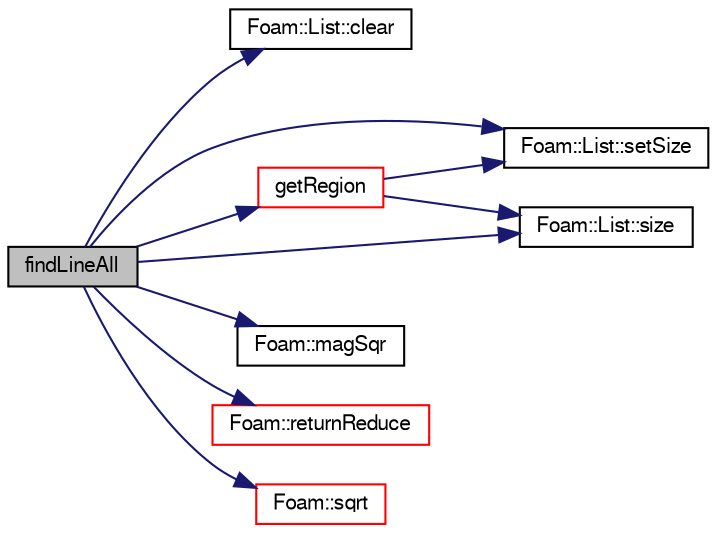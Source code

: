 digraph "findLineAll"
{
  bgcolor="transparent";
  edge [fontname="FreeSans",fontsize="10",labelfontname="FreeSans",labelfontsize="10"];
  node [fontname="FreeSans",fontsize="10",shape=record];
  rankdir="LR";
  Node2281 [label="findLineAll",height=0.2,width=0.4,color="black", fillcolor="grey75", style="filled", fontcolor="black"];
  Node2281 -> Node2282 [color="midnightblue",fontsize="10",style="solid",fontname="FreeSans"];
  Node2282 [label="Foam::List::clear",height=0.2,width=0.4,color="black",URL="$a25694.html#ac8bb3912a3ce86b15842e79d0b421204",tooltip="Clear the list, i.e. set size to zero. "];
  Node2281 -> Node2283 [color="midnightblue",fontsize="10",style="solid",fontname="FreeSans"];
  Node2283 [label="getRegion",height=0.2,width=0.4,color="red",URL="$a28642.html#ab2bcdcc4dd1bdb5a9e1d1025292bdf24",tooltip="From a set of points and indices get the region. "];
  Node2283 -> Node2285 [color="midnightblue",fontsize="10",style="solid",fontname="FreeSans"];
  Node2285 [label="Foam::List::setSize",height=0.2,width=0.4,color="black",URL="$a25694.html#aedb985ffeaf1bdbfeccc2a8730405703",tooltip="Reset size of List. "];
  Node2283 -> Node2286 [color="midnightblue",fontsize="10",style="solid",fontname="FreeSans"];
  Node2286 [label="Foam::List::size",height=0.2,width=0.4,color="black",URL="$a25694.html#a8a5f6fa29bd4b500caf186f60245b384",tooltip="Override size to be inconsistent with allocated storage. "];
  Node2281 -> Node2370 [color="midnightblue",fontsize="10",style="solid",fontname="FreeSans"];
  Node2370 [label="Foam::magSqr",height=0.2,width=0.4,color="black",URL="$a21124.html#ae6fff2c6981e6d9618aa5038e69def6e"];
  Node2281 -> Node2696 [color="midnightblue",fontsize="10",style="solid",fontname="FreeSans"];
  Node2696 [label="Foam::returnReduce",height=0.2,width=0.4,color="red",URL="$a21124.html#a8d528a67d2a9c6fe4fb94bc86872624b"];
  Node2281 -> Node2285 [color="midnightblue",fontsize="10",style="solid",fontname="FreeSans"];
  Node2281 -> Node2286 [color="midnightblue",fontsize="10",style="solid",fontname="FreeSans"];
  Node2281 -> Node2698 [color="midnightblue",fontsize="10",style="solid",fontname="FreeSans"];
  Node2698 [label="Foam::sqrt",height=0.2,width=0.4,color="red",URL="$a21124.html#a8616bd62eebf2342a80222fecb1bda71"];
}

